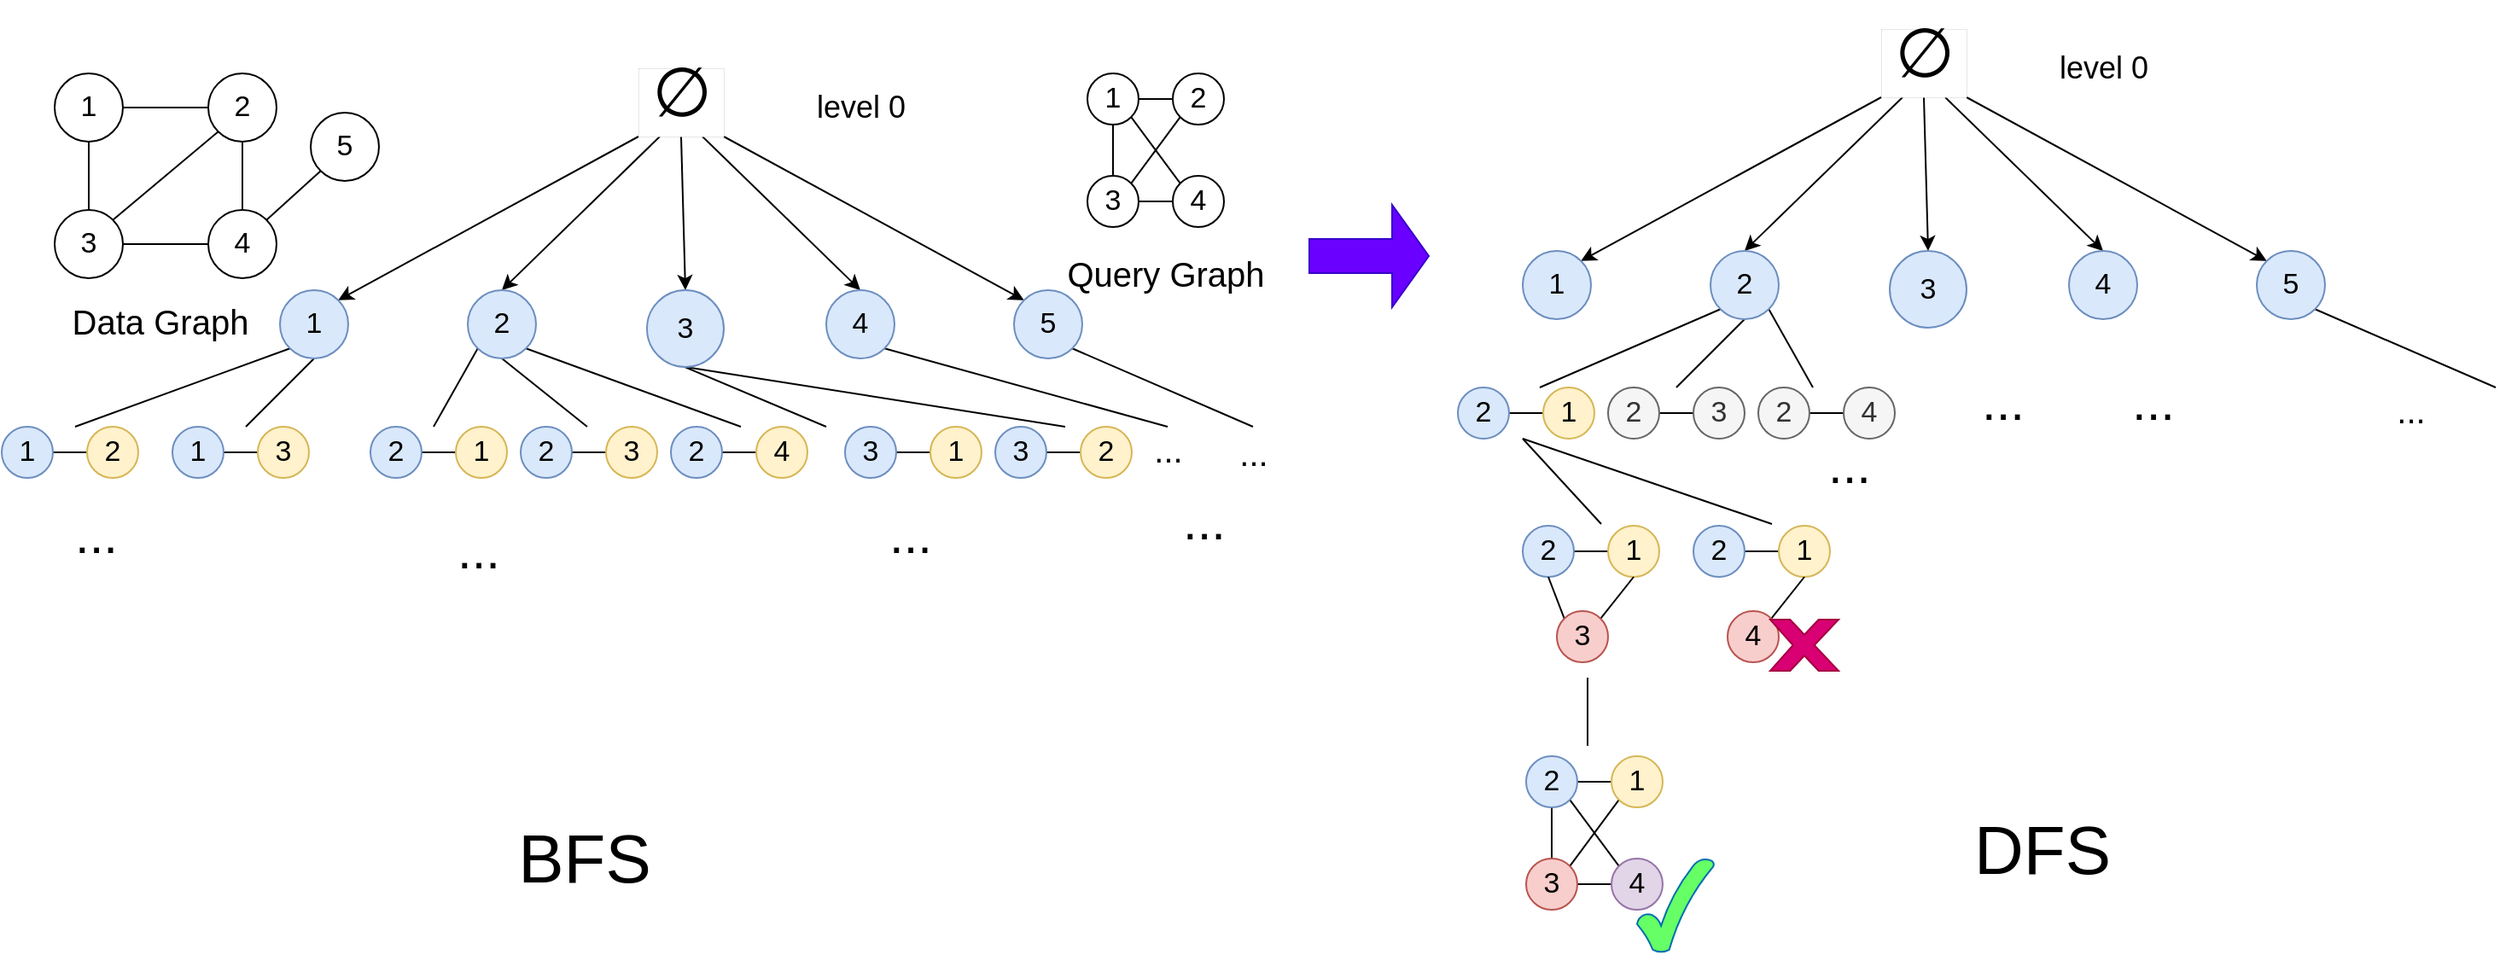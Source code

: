 <mxfile version="24.7.5">
  <diagram name="第 1 页" id="9XboSxt31m4KtemLiGmE">
    <mxGraphModel dx="2399" dy="1175" grid="1" gridSize="10" guides="1" tooltips="1" connect="1" arrows="1" fold="1" page="1" pageScale="1" pageWidth="827" pageHeight="1169" math="0" shadow="0">
      <root>
        <mxCell id="0" />
        <mxCell id="1" parent="0" />
        <mxCell id="56TDXl3lNBqsKm2BIv-D-140" style="rounded=0;orthogonalLoop=1;jettySize=auto;html=1;exitX=0;exitY=1;exitDx=0;exitDy=0;entryX=1;entryY=0;entryDx=0;entryDy=0;" edge="1" parent="1" source="56TDXl3lNBqsKm2BIv-D-145" target="56TDXl3lNBqsKm2BIv-D-161">
          <mxGeometry relative="1" as="geometry" />
        </mxCell>
        <mxCell id="56TDXl3lNBqsKm2BIv-D-141" style="rounded=0;orthogonalLoop=1;jettySize=auto;html=1;exitX=0.25;exitY=1;exitDx=0;exitDy=0;entryX=0.5;entryY=0;entryDx=0;entryDy=0;" edge="1" parent="1" source="56TDXl3lNBqsKm2BIv-D-145" target="56TDXl3lNBqsKm2BIv-D-165">
          <mxGeometry relative="1" as="geometry" />
        </mxCell>
        <mxCell id="56TDXl3lNBqsKm2BIv-D-142" style="rounded=0;orthogonalLoop=1;jettySize=auto;html=1;exitX=0.5;exitY=1;exitDx=0;exitDy=0;entryX=0.5;entryY=0;entryDx=0;entryDy=0;" edge="1" parent="1" source="56TDXl3lNBqsKm2BIv-D-145" target="56TDXl3lNBqsKm2BIv-D-169">
          <mxGeometry relative="1" as="geometry" />
        </mxCell>
        <mxCell id="56TDXl3lNBqsKm2BIv-D-143" style="rounded=0;orthogonalLoop=1;jettySize=auto;html=1;exitX=0.75;exitY=1;exitDx=0;exitDy=0;entryX=0.5;entryY=0;entryDx=0;entryDy=0;" edge="1" parent="1" source="56TDXl3lNBqsKm2BIv-D-145" target="56TDXl3lNBqsKm2BIv-D-171">
          <mxGeometry relative="1" as="geometry" />
        </mxCell>
        <mxCell id="56TDXl3lNBqsKm2BIv-D-144" style="rounded=0;orthogonalLoop=1;jettySize=auto;html=1;exitX=1;exitY=1;exitDx=0;exitDy=0;entryX=0;entryY=0;entryDx=0;entryDy=0;" edge="1" parent="1" source="56TDXl3lNBqsKm2BIv-D-145" target="56TDXl3lNBqsKm2BIv-D-173">
          <mxGeometry relative="1" as="geometry" />
        </mxCell>
        <mxCell id="56TDXl3lNBqsKm2BIv-D-145" value="" style="rounded=0;whiteSpace=wrap;html=1;strokeWidth=0;" vertex="1" parent="1">
          <mxGeometry x="230" y="240" width="50" height="40" as="geometry" />
        </mxCell>
        <mxCell id="56TDXl3lNBqsKm2BIv-D-146" value="&lt;font style=&quot;font-size: 40px;&quot;&gt;∅&lt;/font&gt;" style="text;html=1;align=center;verticalAlign=middle;resizable=0;points=[];autosize=1;strokeColor=none;fillColor=none;" vertex="1" parent="1">
          <mxGeometry x="230" y="223" width="50" height="60" as="geometry" />
        </mxCell>
        <mxCell id="56TDXl3lNBqsKm2BIv-D-147" style="edgeStyle=orthogonalEdgeStyle;rounded=0;orthogonalLoop=1;jettySize=auto;html=1;exitX=1;exitY=0.5;exitDx=0;exitDy=0;entryX=0;entryY=0.5;entryDx=0;entryDy=0;endArrow=none;endFill=0;" edge="1" parent="1" source="56TDXl3lNBqsKm2BIv-D-149" target="56TDXl3lNBqsKm2BIv-D-151">
          <mxGeometry relative="1" as="geometry" />
        </mxCell>
        <mxCell id="56TDXl3lNBqsKm2BIv-D-148" style="edgeStyle=orthogonalEdgeStyle;rounded=0;orthogonalLoop=1;jettySize=auto;html=1;exitX=0.5;exitY=1;exitDx=0;exitDy=0;entryX=0.5;entryY=0;entryDx=0;entryDy=0;endArrow=none;endFill=0;" edge="1" parent="1" source="56TDXl3lNBqsKm2BIv-D-149" target="56TDXl3lNBqsKm2BIv-D-153">
          <mxGeometry relative="1" as="geometry" />
        </mxCell>
        <mxCell id="56TDXl3lNBqsKm2BIv-D-149" value="&lt;font style=&quot;font-size: 17px;&quot;&gt;1&lt;/font&gt;" style="ellipse;whiteSpace=wrap;html=1;aspect=fixed;" vertex="1" parent="1">
          <mxGeometry x="-112" y="243" width="40" height="40" as="geometry" />
        </mxCell>
        <mxCell id="56TDXl3lNBqsKm2BIv-D-150" style="rounded=0;orthogonalLoop=1;jettySize=auto;html=1;exitX=0;exitY=1;exitDx=0;exitDy=0;entryX=1;entryY=0;entryDx=0;entryDy=0;endArrow=none;endFill=0;" edge="1" parent="1" source="56TDXl3lNBqsKm2BIv-D-151" target="56TDXl3lNBqsKm2BIv-D-153">
          <mxGeometry relative="1" as="geometry" />
        </mxCell>
        <mxCell id="56TDXl3lNBqsKm2BIv-D-151" value="&lt;font style=&quot;font-size: 17px;&quot;&gt;2&lt;/font&gt;" style="ellipse;whiteSpace=wrap;html=1;aspect=fixed;" vertex="1" parent="1">
          <mxGeometry x="-22" y="243" width="40" height="40" as="geometry" />
        </mxCell>
        <mxCell id="56TDXl3lNBqsKm2BIv-D-152" style="edgeStyle=orthogonalEdgeStyle;rounded=0;orthogonalLoop=1;jettySize=auto;html=1;exitX=1;exitY=0.5;exitDx=0;exitDy=0;entryX=0;entryY=0.5;entryDx=0;entryDy=0;endArrow=none;endFill=0;" edge="1" parent="1" source="56TDXl3lNBqsKm2BIv-D-153" target="56TDXl3lNBqsKm2BIv-D-156">
          <mxGeometry relative="1" as="geometry" />
        </mxCell>
        <mxCell id="56TDXl3lNBqsKm2BIv-D-153" value="&lt;font style=&quot;font-size: 17px;&quot;&gt;3&lt;/font&gt;" style="ellipse;whiteSpace=wrap;html=1;aspect=fixed;" vertex="1" parent="1">
          <mxGeometry x="-112" y="323" width="40" height="40" as="geometry" />
        </mxCell>
        <mxCell id="56TDXl3lNBqsKm2BIv-D-154" style="edgeStyle=orthogonalEdgeStyle;rounded=0;orthogonalLoop=1;jettySize=auto;html=1;exitX=0.5;exitY=0;exitDx=0;exitDy=0;entryX=0.5;entryY=1;entryDx=0;entryDy=0;endArrow=none;endFill=0;" edge="1" parent="1" source="56TDXl3lNBqsKm2BIv-D-156" target="56TDXl3lNBqsKm2BIv-D-151">
          <mxGeometry relative="1" as="geometry" />
        </mxCell>
        <mxCell id="56TDXl3lNBqsKm2BIv-D-155" style="rounded=0;orthogonalLoop=1;jettySize=auto;html=1;exitX=1;exitY=0;exitDx=0;exitDy=0;entryX=0;entryY=1;entryDx=0;entryDy=0;endArrow=none;endFill=0;" edge="1" parent="1" source="56TDXl3lNBqsKm2BIv-D-156" target="56TDXl3lNBqsKm2BIv-D-157">
          <mxGeometry relative="1" as="geometry" />
        </mxCell>
        <mxCell id="56TDXl3lNBqsKm2BIv-D-156" value="&lt;font style=&quot;font-size: 17px;&quot;&gt;4&lt;/font&gt;" style="ellipse;whiteSpace=wrap;html=1;aspect=fixed;" vertex="1" parent="1">
          <mxGeometry x="-22" y="323" width="40" height="40" as="geometry" />
        </mxCell>
        <mxCell id="56TDXl3lNBqsKm2BIv-D-157" value="&lt;font style=&quot;font-size: 17px;&quot;&gt;5&lt;/font&gt;" style="ellipse;whiteSpace=wrap;html=1;aspect=fixed;" vertex="1" parent="1">
          <mxGeometry x="38" y="266" width="40" height="40" as="geometry" />
        </mxCell>
        <mxCell id="56TDXl3lNBqsKm2BIv-D-158" value="&lt;font style=&quot;font-size: 18px;&quot;&gt;level 0&lt;/font&gt;" style="text;html=1;align=center;verticalAlign=middle;resizable=0;points=[];autosize=1;strokeColor=none;fillColor=none;" vertex="1" parent="1">
          <mxGeometry x="320" y="243" width="80" height="40" as="geometry" />
        </mxCell>
        <mxCell id="56TDXl3lNBqsKm2BIv-D-159" style="rounded=0;orthogonalLoop=1;jettySize=auto;html=1;exitX=0;exitY=1;exitDx=0;exitDy=0;endArrow=none;endFill=0;" edge="1" parent="1" source="56TDXl3lNBqsKm2BIv-D-161">
          <mxGeometry relative="1" as="geometry">
            <mxPoint x="-100" y="450" as="targetPoint" />
          </mxGeometry>
        </mxCell>
        <mxCell id="56TDXl3lNBqsKm2BIv-D-160" style="rounded=0;orthogonalLoop=1;jettySize=auto;html=1;exitX=0.5;exitY=1;exitDx=0;exitDy=0;endArrow=none;endFill=0;" edge="1" parent="1" source="56TDXl3lNBqsKm2BIv-D-161">
          <mxGeometry relative="1" as="geometry">
            <mxPoint y="450" as="targetPoint" />
          </mxGeometry>
        </mxCell>
        <mxCell id="56TDXl3lNBqsKm2BIv-D-161" value="&lt;font style=&quot;font-size: 17px;&quot;&gt;1&lt;/font&gt;" style="ellipse;whiteSpace=wrap;html=1;aspect=fixed;fillColor=#dae8fc;strokeColor=#6c8ebf;" vertex="1" parent="1">
          <mxGeometry x="20" y="370" width="40" height="40" as="geometry" />
        </mxCell>
        <mxCell id="56TDXl3lNBqsKm2BIv-D-162" style="rounded=0;orthogonalLoop=1;jettySize=auto;html=1;exitX=0;exitY=1;exitDx=0;exitDy=0;endArrow=none;endFill=0;" edge="1" parent="1" source="56TDXl3lNBqsKm2BIv-D-165">
          <mxGeometry relative="1" as="geometry">
            <mxPoint x="110" y="450" as="targetPoint" />
          </mxGeometry>
        </mxCell>
        <mxCell id="56TDXl3lNBqsKm2BIv-D-163" style="rounded=0;orthogonalLoop=1;jettySize=auto;html=1;exitX=0.5;exitY=1;exitDx=0;exitDy=0;endArrow=none;endFill=0;" edge="1" parent="1" source="56TDXl3lNBqsKm2BIv-D-165">
          <mxGeometry relative="1" as="geometry">
            <mxPoint x="200" y="450" as="targetPoint" />
          </mxGeometry>
        </mxCell>
        <mxCell id="56TDXl3lNBqsKm2BIv-D-164" style="rounded=0;orthogonalLoop=1;jettySize=auto;html=1;exitX=1;exitY=1;exitDx=0;exitDy=0;endArrow=none;endFill=0;" edge="1" parent="1" source="56TDXl3lNBqsKm2BIv-D-165">
          <mxGeometry relative="1" as="geometry">
            <mxPoint x="290" y="450" as="targetPoint" />
          </mxGeometry>
        </mxCell>
        <mxCell id="56TDXl3lNBqsKm2BIv-D-165" value="&lt;font style=&quot;font-size: 17px;&quot;&gt;2&lt;/font&gt;" style="ellipse;whiteSpace=wrap;html=1;aspect=fixed;fillColor=#dae8fc;strokeColor=#6c8ebf;" vertex="1" parent="1">
          <mxGeometry x="130" y="370" width="40" height="40" as="geometry" />
        </mxCell>
        <mxCell id="56TDXl3lNBqsKm2BIv-D-166" style="rounded=0;orthogonalLoop=1;jettySize=auto;html=1;exitX=0.5;exitY=1;exitDx=0;exitDy=0;endArrow=none;endFill=0;" edge="1" parent="1" source="56TDXl3lNBqsKm2BIv-D-169">
          <mxGeometry relative="1" as="geometry">
            <mxPoint x="480" y="450" as="targetPoint" />
          </mxGeometry>
        </mxCell>
        <mxCell id="56TDXl3lNBqsKm2BIv-D-168" style="rounded=0;orthogonalLoop=1;jettySize=auto;html=1;exitX=0;exitY=1;exitDx=0;exitDy=0;endArrow=none;endFill=0;" edge="1" parent="1" source="56TDXl3lNBqsKm2BIv-D-169">
          <mxGeometry relative="1" as="geometry">
            <mxPoint x="340" y="450" as="targetPoint" />
          </mxGeometry>
        </mxCell>
        <mxCell id="56TDXl3lNBqsKm2BIv-D-169" value="&lt;font style=&quot;font-size: 17px;&quot;&gt;3&lt;/font&gt;" style="ellipse;whiteSpace=wrap;html=1;aspect=fixed;fillColor=#dae8fc;strokeColor=#6c8ebf;" vertex="1" parent="1">
          <mxGeometry x="235" y="370" width="45" height="45" as="geometry" />
        </mxCell>
        <mxCell id="56TDXl3lNBqsKm2BIv-D-170" style="rounded=0;orthogonalLoop=1;jettySize=auto;html=1;exitX=1;exitY=1;exitDx=0;exitDy=0;endArrow=none;endFill=0;" edge="1" parent="1" source="56TDXl3lNBqsKm2BIv-D-171">
          <mxGeometry relative="1" as="geometry">
            <mxPoint x="540" y="450" as="targetPoint" />
          </mxGeometry>
        </mxCell>
        <mxCell id="56TDXl3lNBqsKm2BIv-D-171" value="&lt;font style=&quot;font-size: 17px;&quot;&gt;4&lt;/font&gt;" style="ellipse;whiteSpace=wrap;html=1;aspect=fixed;fillColor=#dae8fc;strokeColor=#6c8ebf;" vertex="1" parent="1">
          <mxGeometry x="340" y="370" width="40" height="40" as="geometry" />
        </mxCell>
        <mxCell id="56TDXl3lNBqsKm2BIv-D-172" style="rounded=0;orthogonalLoop=1;jettySize=auto;html=1;exitX=1;exitY=1;exitDx=0;exitDy=0;endArrow=none;endFill=0;" edge="1" parent="1" source="56TDXl3lNBqsKm2BIv-D-173">
          <mxGeometry relative="1" as="geometry">
            <mxPoint x="590" y="450" as="targetPoint" />
          </mxGeometry>
        </mxCell>
        <mxCell id="56TDXl3lNBqsKm2BIv-D-173" value="&lt;font style=&quot;font-size: 17px;&quot;&gt;5&lt;/font&gt;" style="ellipse;whiteSpace=wrap;html=1;aspect=fixed;fillColor=#dae8fc;strokeColor=#6c8ebf;" vertex="1" parent="1">
          <mxGeometry x="450" y="370" width="40" height="40" as="geometry" />
        </mxCell>
        <mxCell id="56TDXl3lNBqsKm2BIv-D-174" style="edgeStyle=orthogonalEdgeStyle;rounded=0;orthogonalLoop=1;jettySize=auto;html=1;exitX=1;exitY=0.5;exitDx=0;exitDy=0;entryX=0;entryY=0.5;entryDx=0;entryDy=0;endArrow=none;endFill=0;" edge="1" parent="1" source="56TDXl3lNBqsKm2BIv-D-175" target="56TDXl3lNBqsKm2BIv-D-176">
          <mxGeometry relative="1" as="geometry" />
        </mxCell>
        <mxCell id="56TDXl3lNBqsKm2BIv-D-175" value="&lt;font style=&quot;font-size: 17px;&quot;&gt;1&lt;/font&gt;" style="ellipse;whiteSpace=wrap;html=1;aspect=fixed;fillColor=#dae8fc;strokeColor=#6c8ebf;" vertex="1" parent="1">
          <mxGeometry x="-143" y="450" width="30" height="30" as="geometry" />
        </mxCell>
        <mxCell id="56TDXl3lNBqsKm2BIv-D-176" value="&lt;font style=&quot;font-size: 17px;&quot;&gt;2&lt;/font&gt;" style="ellipse;whiteSpace=wrap;html=1;aspect=fixed;fillColor=#fff2cc;strokeColor=#d6b656;" vertex="1" parent="1">
          <mxGeometry x="-93" y="450" width="30" height="30" as="geometry" />
        </mxCell>
        <mxCell id="56TDXl3lNBqsKm2BIv-D-177" style="edgeStyle=orthogonalEdgeStyle;rounded=0;orthogonalLoop=1;jettySize=auto;html=1;exitX=1;exitY=0.5;exitDx=0;exitDy=0;entryX=0;entryY=0.5;entryDx=0;entryDy=0;endArrow=none;endFill=0;" edge="1" parent="1" source="56TDXl3lNBqsKm2BIv-D-178" target="56TDXl3lNBqsKm2BIv-D-179">
          <mxGeometry relative="1" as="geometry" />
        </mxCell>
        <mxCell id="56TDXl3lNBqsKm2BIv-D-178" value="&lt;font style=&quot;font-size: 17px;&quot;&gt;1&lt;/font&gt;" style="ellipse;whiteSpace=wrap;html=1;aspect=fixed;fillColor=#dae8fc;strokeColor=#6c8ebf;" vertex="1" parent="1">
          <mxGeometry x="-43" y="450" width="30" height="30" as="geometry" />
        </mxCell>
        <mxCell id="56TDXl3lNBqsKm2BIv-D-179" value="&lt;font style=&quot;font-size: 17px;&quot;&gt;3&lt;/font&gt;" style="ellipse;whiteSpace=wrap;html=1;aspect=fixed;fillColor=#fff2cc;strokeColor=#d6b656;" vertex="1" parent="1">
          <mxGeometry x="7" y="450" width="30" height="30" as="geometry" />
        </mxCell>
        <mxCell id="56TDXl3lNBqsKm2BIv-D-180" style="edgeStyle=orthogonalEdgeStyle;rounded=0;orthogonalLoop=1;jettySize=auto;html=1;exitX=1;exitY=0.5;exitDx=0;exitDy=0;entryX=0;entryY=0.5;entryDx=0;entryDy=0;endArrow=none;endFill=0;" edge="1" parent="1" source="56TDXl3lNBqsKm2BIv-D-182" target="56TDXl3lNBqsKm2BIv-D-184">
          <mxGeometry relative="1" as="geometry" />
        </mxCell>
        <mxCell id="56TDXl3lNBqsKm2BIv-D-182" value="&lt;font style=&quot;font-size: 17px;&quot;&gt;2&lt;/font&gt;" style="ellipse;whiteSpace=wrap;html=1;aspect=fixed;fillColor=#dae8fc;strokeColor=#6c8ebf;" vertex="1" parent="1">
          <mxGeometry x="73" y="450" width="30" height="30" as="geometry" />
        </mxCell>
        <mxCell id="56TDXl3lNBqsKm2BIv-D-184" value="&lt;font style=&quot;font-size: 17px;&quot;&gt;1&lt;/font&gt;" style="ellipse;whiteSpace=wrap;html=1;aspect=fixed;fillColor=#fff2cc;strokeColor=#d6b656;" vertex="1" parent="1">
          <mxGeometry x="123" y="450" width="30" height="30" as="geometry" />
        </mxCell>
        <mxCell id="56TDXl3lNBqsKm2BIv-D-185" style="edgeStyle=orthogonalEdgeStyle;rounded=0;orthogonalLoop=1;jettySize=auto;html=1;exitX=1;exitY=0.5;exitDx=0;exitDy=0;entryX=0;entryY=0.5;entryDx=0;entryDy=0;endArrow=none;endFill=0;" edge="1" parent="1" source="56TDXl3lNBqsKm2BIv-D-186" target="56TDXl3lNBqsKm2BIv-D-187">
          <mxGeometry relative="1" as="geometry" />
        </mxCell>
        <mxCell id="56TDXl3lNBqsKm2BIv-D-186" value="&lt;font style=&quot;font-size: 17px;&quot;&gt;2&lt;/font&gt;" style="ellipse;whiteSpace=wrap;html=1;aspect=fixed;fillColor=#dae8fc;strokeColor=#6c8ebf;" vertex="1" parent="1">
          <mxGeometry x="249" y="450" width="30" height="30" as="geometry" />
        </mxCell>
        <mxCell id="56TDXl3lNBqsKm2BIv-D-187" value="&lt;font style=&quot;font-size: 17px;&quot;&gt;4&lt;/font&gt;" style="ellipse;whiteSpace=wrap;html=1;aspect=fixed;fillColor=#fff2cc;strokeColor=#d6b656;" vertex="1" parent="1">
          <mxGeometry x="299" y="450" width="30" height="30" as="geometry" />
        </mxCell>
        <mxCell id="56TDXl3lNBqsKm2BIv-D-188" style="edgeStyle=orthogonalEdgeStyle;rounded=0;orthogonalLoop=1;jettySize=auto;html=1;exitX=1;exitY=0.5;exitDx=0;exitDy=0;entryX=0;entryY=0.5;entryDx=0;entryDy=0;endArrow=none;endFill=0;" edge="1" parent="1" source="56TDXl3lNBqsKm2BIv-D-189" target="56TDXl3lNBqsKm2BIv-D-190">
          <mxGeometry relative="1" as="geometry" />
        </mxCell>
        <mxCell id="56TDXl3lNBqsKm2BIv-D-189" value="&lt;font style=&quot;font-size: 17px;&quot;&gt;2&lt;/font&gt;" style="ellipse;whiteSpace=wrap;html=1;aspect=fixed;fillColor=#dae8fc;strokeColor=#6c8ebf;" vertex="1" parent="1">
          <mxGeometry x="161" y="450" width="30" height="30" as="geometry" />
        </mxCell>
        <mxCell id="56TDXl3lNBqsKm2BIv-D-190" value="&lt;font style=&quot;font-size: 17px;&quot;&gt;3&lt;/font&gt;" style="ellipse;whiteSpace=wrap;html=1;aspect=fixed;fillColor=#fff2cc;strokeColor=#d6b656;" vertex="1" parent="1">
          <mxGeometry x="211" y="450" width="30" height="30" as="geometry" />
        </mxCell>
        <mxCell id="56TDXl3lNBqsKm2BIv-D-191" style="edgeStyle=orthogonalEdgeStyle;rounded=0;orthogonalLoop=1;jettySize=auto;html=1;exitX=1;exitY=0.5;exitDx=0;exitDy=0;entryX=0;entryY=0.5;entryDx=0;entryDy=0;endArrow=none;endFill=0;" edge="1" parent="1" source="56TDXl3lNBqsKm2BIv-D-193" target="56TDXl3lNBqsKm2BIv-D-195">
          <mxGeometry relative="1" as="geometry" />
        </mxCell>
        <mxCell id="56TDXl3lNBqsKm2BIv-D-193" value="&lt;font style=&quot;font-size: 17px;&quot;&gt;3&lt;/font&gt;" style="ellipse;whiteSpace=wrap;html=1;aspect=fixed;fillColor=#dae8fc;strokeColor=#6c8ebf;" vertex="1" parent="1">
          <mxGeometry x="351" y="450" width="30" height="30" as="geometry" />
        </mxCell>
        <mxCell id="56TDXl3lNBqsKm2BIv-D-195" value="&lt;font style=&quot;font-size: 17px;&quot;&gt;1&lt;/font&gt;" style="ellipse;whiteSpace=wrap;html=1;aspect=fixed;fillColor=#fff2cc;strokeColor=#d6b656;" vertex="1" parent="1">
          <mxGeometry x="401" y="450" width="30" height="30" as="geometry" />
        </mxCell>
        <mxCell id="56TDXl3lNBqsKm2BIv-D-199" style="edgeStyle=orthogonalEdgeStyle;rounded=0;orthogonalLoop=1;jettySize=auto;html=1;exitX=1;exitY=0.5;exitDx=0;exitDy=0;entryX=0;entryY=0.5;entryDx=0;entryDy=0;endArrow=none;endFill=0;" edge="1" parent="1" source="56TDXl3lNBqsKm2BIv-D-201" target="56TDXl3lNBqsKm2BIv-D-203">
          <mxGeometry relative="1" as="geometry" />
        </mxCell>
        <mxCell id="56TDXl3lNBqsKm2BIv-D-201" value="&lt;font style=&quot;font-size: 17px;&quot;&gt;3&lt;/font&gt;" style="ellipse;whiteSpace=wrap;html=1;aspect=fixed;fillColor=#dae8fc;strokeColor=#6c8ebf;" vertex="1" parent="1">
          <mxGeometry x="439" y="450" width="30" height="30" as="geometry" />
        </mxCell>
        <mxCell id="56TDXl3lNBqsKm2BIv-D-203" value="&lt;font style=&quot;font-size: 17px;&quot;&gt;2&lt;/font&gt;" style="ellipse;whiteSpace=wrap;html=1;aspect=fixed;fillColor=#fff2cc;strokeColor=#d6b656;" vertex="1" parent="1">
          <mxGeometry x="489" y="450" width="30" height="30" as="geometry" />
        </mxCell>
        <mxCell id="56TDXl3lNBqsKm2BIv-D-204" value="&lt;font style=&quot;font-size: 20px;&quot;&gt;...&lt;/font&gt;" style="text;html=1;align=center;verticalAlign=middle;resizable=0;points=[];autosize=1;strokeColor=none;fillColor=none;" vertex="1" parent="1">
          <mxGeometry x="520" y="443" width="40" height="40" as="geometry" />
        </mxCell>
        <mxCell id="56TDXl3lNBqsKm2BIv-D-205" value="&lt;font style=&quot;font-size: 20px;&quot;&gt;...&lt;/font&gt;" style="text;html=1;align=center;verticalAlign=middle;resizable=0;points=[];autosize=1;strokeColor=none;fillColor=none;" vertex="1" parent="1">
          <mxGeometry x="570" y="445" width="40" height="40" as="geometry" />
        </mxCell>
        <mxCell id="56TDXl3lNBqsKm2BIv-D-274" style="edgeStyle=orthogonalEdgeStyle;rounded=0;orthogonalLoop=1;jettySize=auto;html=1;exitX=1;exitY=0.5;exitDx=0;exitDy=0;entryX=0;entryY=0.5;entryDx=0;entryDy=0;endArrow=none;endFill=0;" edge="1" parent="1" source="56TDXl3lNBqsKm2BIv-D-277" target="56TDXl3lNBqsKm2BIv-D-279">
          <mxGeometry relative="1" as="geometry" />
        </mxCell>
        <mxCell id="56TDXl3lNBqsKm2BIv-D-275" style="rounded=0;orthogonalLoop=1;jettySize=auto;html=1;exitX=0.5;exitY=1;exitDx=0;exitDy=0;entryX=0.5;entryY=0;entryDx=0;entryDy=0;endArrow=none;endFill=0;" edge="1" parent="1" source="56TDXl3lNBqsKm2BIv-D-277" target="56TDXl3lNBqsKm2BIv-D-281">
          <mxGeometry relative="1" as="geometry" />
        </mxCell>
        <mxCell id="56TDXl3lNBqsKm2BIv-D-276" style="rounded=0;orthogonalLoop=1;jettySize=auto;html=1;exitX=1;exitY=1;exitDx=0;exitDy=0;entryX=0;entryY=0;entryDx=0;entryDy=0;endArrow=none;endFill=0;" edge="1" parent="1" source="56TDXl3lNBqsKm2BIv-D-277" target="56TDXl3lNBqsKm2BIv-D-282">
          <mxGeometry relative="1" as="geometry" />
        </mxCell>
        <mxCell id="56TDXl3lNBqsKm2BIv-D-277" value="&lt;span style=&quot;font-size: 17px;&quot;&gt;1&lt;/span&gt;" style="ellipse;whiteSpace=wrap;html=1;aspect=fixed;" vertex="1" parent="1">
          <mxGeometry x="493" y="243" width="30" height="30" as="geometry" />
        </mxCell>
        <mxCell id="56TDXl3lNBqsKm2BIv-D-278" style="rounded=0;orthogonalLoop=1;jettySize=auto;html=1;exitX=0;exitY=1;exitDx=0;exitDy=0;entryX=1;entryY=0;entryDx=0;entryDy=0;endArrow=none;endFill=0;" edge="1" parent="1" source="56TDXl3lNBqsKm2BIv-D-279" target="56TDXl3lNBqsKm2BIv-D-281">
          <mxGeometry relative="1" as="geometry" />
        </mxCell>
        <mxCell id="56TDXl3lNBqsKm2BIv-D-279" value="&lt;span style=&quot;font-size: 17px;&quot;&gt;2&lt;/span&gt;" style="ellipse;whiteSpace=wrap;html=1;aspect=fixed;" vertex="1" parent="1">
          <mxGeometry x="543" y="243" width="30" height="30" as="geometry" />
        </mxCell>
        <mxCell id="56TDXl3lNBqsKm2BIv-D-280" style="edgeStyle=orthogonalEdgeStyle;rounded=0;orthogonalLoop=1;jettySize=auto;html=1;exitX=1;exitY=0.5;exitDx=0;exitDy=0;entryX=0;entryY=0.5;entryDx=0;entryDy=0;endArrow=none;endFill=0;" edge="1" parent="1" source="56TDXl3lNBqsKm2BIv-D-281" target="56TDXl3lNBqsKm2BIv-D-282">
          <mxGeometry relative="1" as="geometry" />
        </mxCell>
        <mxCell id="56TDXl3lNBqsKm2BIv-D-281" value="&lt;font style=&quot;font-size: 17px;&quot;&gt;3&lt;/font&gt;" style="ellipse;whiteSpace=wrap;html=1;aspect=fixed;" vertex="1" parent="1">
          <mxGeometry x="493" y="303" width="30" height="30" as="geometry" />
        </mxCell>
        <mxCell id="56TDXl3lNBqsKm2BIv-D-282" value="&lt;font style=&quot;font-size: 17px;&quot;&gt;4&lt;/font&gt;" style="ellipse;whiteSpace=wrap;html=1;aspect=fixed;" vertex="1" parent="1">
          <mxGeometry x="543" y="303" width="30" height="30" as="geometry" />
        </mxCell>
        <mxCell id="56TDXl3lNBqsKm2BIv-D-283" value="&lt;font style=&quot;font-size: 20px;&quot;&gt;Query Graph&lt;/font&gt;" style="text;html=1;align=center;verticalAlign=middle;whiteSpace=wrap;rounded=0;" vertex="1" parent="1">
          <mxGeometry x="469" y="345" width="140" height="30" as="geometry" />
        </mxCell>
        <mxCell id="56TDXl3lNBqsKm2BIv-D-284" value="&lt;font style=&quot;font-size: 20px;&quot;&gt;Data Graph&lt;/font&gt;" style="text;html=1;align=center;verticalAlign=middle;whiteSpace=wrap;rounded=0;" vertex="1" parent="1">
          <mxGeometry x="-120" y="373" width="140" height="30" as="geometry" />
        </mxCell>
        <mxCell id="56TDXl3lNBqsKm2BIv-D-308" style="rounded=0;orthogonalLoop=1;jettySize=auto;html=1;exitX=0;exitY=1;exitDx=0;exitDy=0;entryX=1;entryY=0;entryDx=0;entryDy=0;" edge="1" parent="1" source="56TDXl3lNBqsKm2BIv-D-313" target="56TDXl3lNBqsKm2BIv-D-329">
          <mxGeometry relative="1" as="geometry" />
        </mxCell>
        <mxCell id="56TDXl3lNBqsKm2BIv-D-309" style="rounded=0;orthogonalLoop=1;jettySize=auto;html=1;exitX=0.25;exitY=1;exitDx=0;exitDy=0;entryX=0.5;entryY=0;entryDx=0;entryDy=0;" edge="1" parent="1" source="56TDXl3lNBqsKm2BIv-D-313" target="56TDXl3lNBqsKm2BIv-D-333">
          <mxGeometry relative="1" as="geometry" />
        </mxCell>
        <mxCell id="56TDXl3lNBqsKm2BIv-D-310" style="rounded=0;orthogonalLoop=1;jettySize=auto;html=1;exitX=0.5;exitY=1;exitDx=0;exitDy=0;entryX=0.5;entryY=0;entryDx=0;entryDy=0;" edge="1" parent="1" source="56TDXl3lNBqsKm2BIv-D-313" target="56TDXl3lNBqsKm2BIv-D-337">
          <mxGeometry relative="1" as="geometry" />
        </mxCell>
        <mxCell id="56TDXl3lNBqsKm2BIv-D-311" style="rounded=0;orthogonalLoop=1;jettySize=auto;html=1;exitX=0.75;exitY=1;exitDx=0;exitDy=0;entryX=0.5;entryY=0;entryDx=0;entryDy=0;" edge="1" parent="1" source="56TDXl3lNBqsKm2BIv-D-313" target="56TDXl3lNBqsKm2BIv-D-339">
          <mxGeometry relative="1" as="geometry" />
        </mxCell>
        <mxCell id="56TDXl3lNBqsKm2BIv-D-312" style="rounded=0;orthogonalLoop=1;jettySize=auto;html=1;exitX=1;exitY=1;exitDx=0;exitDy=0;entryX=0;entryY=0;entryDx=0;entryDy=0;" edge="1" parent="1" source="56TDXl3lNBqsKm2BIv-D-313" target="56TDXl3lNBqsKm2BIv-D-341">
          <mxGeometry relative="1" as="geometry" />
        </mxCell>
        <mxCell id="56TDXl3lNBqsKm2BIv-D-313" value="" style="rounded=0;whiteSpace=wrap;html=1;strokeWidth=0;" vertex="1" parent="1">
          <mxGeometry x="958" y="217" width="50" height="40" as="geometry" />
        </mxCell>
        <mxCell id="56TDXl3lNBqsKm2BIv-D-314" value="&lt;font style=&quot;font-size: 40px;&quot;&gt;∅&lt;/font&gt;" style="text;html=1;align=center;verticalAlign=middle;resizable=0;points=[];autosize=1;strokeColor=none;fillColor=none;" vertex="1" parent="1">
          <mxGeometry x="958" y="200" width="50" height="60" as="geometry" />
        </mxCell>
        <mxCell id="56TDXl3lNBqsKm2BIv-D-326" value="&lt;font style=&quot;font-size: 18px;&quot;&gt;level 0&lt;/font&gt;" style="text;html=1;align=center;verticalAlign=middle;resizable=0;points=[];autosize=1;strokeColor=none;fillColor=none;" vertex="1" parent="1">
          <mxGeometry x="1048" y="220" width="80" height="40" as="geometry" />
        </mxCell>
        <mxCell id="56TDXl3lNBqsKm2BIv-D-329" value="&lt;font style=&quot;font-size: 17px;&quot;&gt;1&lt;/font&gt;" style="ellipse;whiteSpace=wrap;html=1;aspect=fixed;fillColor=#dae8fc;strokeColor=#6c8ebf;" vertex="1" parent="1">
          <mxGeometry x="748" y="347" width="40" height="40" as="geometry" />
        </mxCell>
        <mxCell id="56TDXl3lNBqsKm2BIv-D-330" style="rounded=0;orthogonalLoop=1;jettySize=auto;html=1;exitX=0;exitY=1;exitDx=0;exitDy=0;endArrow=none;endFill=0;" edge="1" parent="1" source="56TDXl3lNBqsKm2BIv-D-333">
          <mxGeometry relative="1" as="geometry">
            <mxPoint x="758" y="427" as="targetPoint" />
          </mxGeometry>
        </mxCell>
        <mxCell id="56TDXl3lNBqsKm2BIv-D-331" style="rounded=0;orthogonalLoop=1;jettySize=auto;html=1;exitX=0.5;exitY=1;exitDx=0;exitDy=0;endArrow=none;endFill=0;" edge="1" parent="1" source="56TDXl3lNBqsKm2BIv-D-333">
          <mxGeometry relative="1" as="geometry">
            <mxPoint x="838" y="427" as="targetPoint" />
          </mxGeometry>
        </mxCell>
        <mxCell id="56TDXl3lNBqsKm2BIv-D-332" style="rounded=0;orthogonalLoop=1;jettySize=auto;html=1;exitX=1;exitY=1;exitDx=0;exitDy=0;endArrow=none;endFill=0;" edge="1" parent="1" source="56TDXl3lNBqsKm2BIv-D-333">
          <mxGeometry relative="1" as="geometry">
            <mxPoint x="918" y="427" as="targetPoint" />
          </mxGeometry>
        </mxCell>
        <mxCell id="56TDXl3lNBqsKm2BIv-D-333" value="&lt;font style=&quot;font-size: 17px;&quot;&gt;2&lt;/font&gt;" style="ellipse;whiteSpace=wrap;html=1;aspect=fixed;fillColor=#dae8fc;strokeColor=#6c8ebf;" vertex="1" parent="1">
          <mxGeometry x="858" y="347" width="40" height="40" as="geometry" />
        </mxCell>
        <mxCell id="56TDXl3lNBqsKm2BIv-D-337" value="&lt;font style=&quot;font-size: 17px;&quot;&gt;3&lt;/font&gt;" style="ellipse;whiteSpace=wrap;html=1;aspect=fixed;fillColor=#dae8fc;strokeColor=#6c8ebf;" vertex="1" parent="1">
          <mxGeometry x="963" y="347" width="45" height="45" as="geometry" />
        </mxCell>
        <mxCell id="56TDXl3lNBqsKm2BIv-D-339" value="&lt;font style=&quot;font-size: 17px;&quot;&gt;4&lt;/font&gt;" style="ellipse;whiteSpace=wrap;html=1;aspect=fixed;fillColor=#dae8fc;strokeColor=#6c8ebf;" vertex="1" parent="1">
          <mxGeometry x="1068" y="347" width="40" height="40" as="geometry" />
        </mxCell>
        <mxCell id="56TDXl3lNBqsKm2BIv-D-340" style="rounded=0;orthogonalLoop=1;jettySize=auto;html=1;exitX=1;exitY=1;exitDx=0;exitDy=0;endArrow=none;endFill=0;" edge="1" parent="1" source="56TDXl3lNBqsKm2BIv-D-341">
          <mxGeometry relative="1" as="geometry">
            <mxPoint x="1318" y="427" as="targetPoint" />
          </mxGeometry>
        </mxCell>
        <mxCell id="56TDXl3lNBqsKm2BIv-D-341" value="&lt;font style=&quot;font-size: 17px;&quot;&gt;5&lt;/font&gt;" style="ellipse;whiteSpace=wrap;html=1;aspect=fixed;fillColor=#dae8fc;strokeColor=#6c8ebf;" vertex="1" parent="1">
          <mxGeometry x="1178" y="347" width="40" height="40" as="geometry" />
        </mxCell>
        <mxCell id="56TDXl3lNBqsKm2BIv-D-348" style="edgeStyle=orthogonalEdgeStyle;rounded=0;orthogonalLoop=1;jettySize=auto;html=1;exitX=1;exitY=0.5;exitDx=0;exitDy=0;entryX=0;entryY=0.5;entryDx=0;entryDy=0;endArrow=none;endFill=0;" edge="1" parent="1" source="56TDXl3lNBqsKm2BIv-D-350" target="56TDXl3lNBqsKm2BIv-D-352">
          <mxGeometry relative="1" as="geometry" />
        </mxCell>
        <mxCell id="56TDXl3lNBqsKm2BIv-D-349" style="rounded=0;orthogonalLoop=1;jettySize=auto;html=1;endArrow=none;endFill=0;" edge="1" parent="1">
          <mxGeometry relative="1" as="geometry">
            <mxPoint x="794" y="507" as="targetPoint" />
            <mxPoint x="748" y="457" as="sourcePoint" />
          </mxGeometry>
        </mxCell>
        <mxCell id="56TDXl3lNBqsKm2BIv-D-350" value="&lt;font style=&quot;font-size: 17px;&quot;&gt;2&lt;/font&gt;" style="ellipse;whiteSpace=wrap;html=1;aspect=fixed;fillColor=#dae8fc;strokeColor=#6c8ebf;" vertex="1" parent="1">
          <mxGeometry x="710" y="427" width="30" height="30" as="geometry" />
        </mxCell>
        <mxCell id="56TDXl3lNBqsKm2BIv-D-351" style="rounded=0;orthogonalLoop=1;jettySize=auto;html=1;endArrow=none;endFill=0;" edge="1" parent="1">
          <mxGeometry relative="1" as="geometry">
            <mxPoint x="894" y="507" as="targetPoint" />
            <mxPoint x="748" y="457" as="sourcePoint" />
          </mxGeometry>
        </mxCell>
        <mxCell id="56TDXl3lNBqsKm2BIv-D-352" value="&lt;font style=&quot;font-size: 17px;&quot;&gt;1&lt;/font&gt;" style="ellipse;whiteSpace=wrap;html=1;aspect=fixed;fillColor=#fff2cc;strokeColor=#d6b656;" vertex="1" parent="1">
          <mxGeometry x="760" y="427" width="30" height="30" as="geometry" />
        </mxCell>
        <mxCell id="56TDXl3lNBqsKm2BIv-D-353" style="edgeStyle=orthogonalEdgeStyle;rounded=0;orthogonalLoop=1;jettySize=auto;html=1;exitX=1;exitY=0.5;exitDx=0;exitDy=0;entryX=0;entryY=0.5;entryDx=0;entryDy=0;endArrow=none;endFill=0;" edge="1" parent="1" source="56TDXl3lNBqsKm2BIv-D-354" target="56TDXl3lNBqsKm2BIv-D-355">
          <mxGeometry relative="1" as="geometry" />
        </mxCell>
        <mxCell id="56TDXl3lNBqsKm2BIv-D-354" value="&lt;font style=&quot;font-size: 17px;&quot;&gt;2&lt;/font&gt;" style="ellipse;whiteSpace=wrap;html=1;aspect=fixed;fillColor=#f5f5f5;strokeColor=#666666;fontColor=#333333;" vertex="1" parent="1">
          <mxGeometry x="886" y="427" width="30" height="30" as="geometry" />
        </mxCell>
        <mxCell id="56TDXl3lNBqsKm2BIv-D-355" value="&lt;font style=&quot;font-size: 17px;&quot;&gt;4&lt;/font&gt;" style="ellipse;whiteSpace=wrap;html=1;aspect=fixed;fillColor=#f5f5f5;fontColor=#333333;strokeColor=#666666;" vertex="1" parent="1">
          <mxGeometry x="936" y="427" width="30" height="30" as="geometry" />
        </mxCell>
        <mxCell id="56TDXl3lNBqsKm2BIv-D-356" style="edgeStyle=orthogonalEdgeStyle;rounded=0;orthogonalLoop=1;jettySize=auto;html=1;exitX=1;exitY=0.5;exitDx=0;exitDy=0;entryX=0;entryY=0.5;entryDx=0;entryDy=0;endArrow=none;endFill=0;" edge="1" parent="1" source="56TDXl3lNBqsKm2BIv-D-357" target="56TDXl3lNBqsKm2BIv-D-358">
          <mxGeometry relative="1" as="geometry" />
        </mxCell>
        <mxCell id="56TDXl3lNBqsKm2BIv-D-357" value="&lt;font style=&quot;font-size: 17px;&quot;&gt;2&lt;/font&gt;" style="ellipse;whiteSpace=wrap;html=1;aspect=fixed;fillColor=#f5f5f5;strokeColor=#666666;fontColor=#333333;" vertex="1" parent="1">
          <mxGeometry x="798" y="427" width="30" height="30" as="geometry" />
        </mxCell>
        <mxCell id="56TDXl3lNBqsKm2BIv-D-358" value="&lt;font style=&quot;font-size: 17px;&quot;&gt;3&lt;/font&gt;" style="ellipse;whiteSpace=wrap;html=1;aspect=fixed;fillColor=#f5f5f5;fontColor=#333333;strokeColor=#666666;" vertex="1" parent="1">
          <mxGeometry x="848" y="427" width="30" height="30" as="geometry" />
        </mxCell>
        <mxCell id="56TDXl3lNBqsKm2BIv-D-372" value="&lt;font style=&quot;font-size: 20px;&quot;&gt;...&lt;/font&gt;" style="text;html=1;align=center;verticalAlign=middle;resizable=0;points=[];autosize=1;strokeColor=none;fillColor=none;" vertex="1" parent="1">
          <mxGeometry x="1248" y="420" width="40" height="40" as="geometry" />
        </mxCell>
        <mxCell id="56TDXl3lNBqsKm2BIv-D-374" style="edgeStyle=orthogonalEdgeStyle;rounded=0;orthogonalLoop=1;jettySize=auto;html=1;exitX=1;exitY=0.5;exitDx=0;exitDy=0;entryX=0;entryY=0.5;entryDx=0;entryDy=0;endArrow=none;endFill=0;" edge="1" parent="1" source="56TDXl3lNBqsKm2BIv-D-375" target="56TDXl3lNBqsKm2BIv-D-376">
          <mxGeometry relative="1" as="geometry" />
        </mxCell>
        <mxCell id="56TDXl3lNBqsKm2BIv-D-375" value="&lt;font style=&quot;font-size: 17px;&quot;&gt;2&lt;/font&gt;" style="ellipse;whiteSpace=wrap;html=1;aspect=fixed;fillColor=#dae8fc;strokeColor=#6c8ebf;" vertex="1" parent="1">
          <mxGeometry x="748" y="508" width="30" height="30" as="geometry" />
        </mxCell>
        <mxCell id="56TDXl3lNBqsKm2BIv-D-376" value="&lt;font style=&quot;font-size: 17px;&quot;&gt;1&lt;/font&gt;" style="ellipse;whiteSpace=wrap;html=1;aspect=fixed;fillColor=#fff2cc;strokeColor=#d6b656;" vertex="1" parent="1">
          <mxGeometry x="798" y="508" width="30" height="30" as="geometry" />
        </mxCell>
        <mxCell id="56TDXl3lNBqsKm2BIv-D-377" style="rounded=0;orthogonalLoop=1;jettySize=auto;html=1;exitX=1;exitY=0;exitDx=0;exitDy=0;entryX=0.5;entryY=1;entryDx=0;entryDy=0;endArrow=none;endFill=0;" edge="1" parent="1" source="56TDXl3lNBqsKm2BIv-D-380" target="56TDXl3lNBqsKm2BIv-D-376">
          <mxGeometry relative="1" as="geometry" />
        </mxCell>
        <mxCell id="56TDXl3lNBqsKm2BIv-D-378" style="rounded=0;orthogonalLoop=1;jettySize=auto;html=1;exitX=0;exitY=0;exitDx=0;exitDy=0;entryX=0.5;entryY=1;entryDx=0;entryDy=0;endArrow=none;endFill=0;" edge="1" parent="1" source="56TDXl3lNBqsKm2BIv-D-380" target="56TDXl3lNBqsKm2BIv-D-375">
          <mxGeometry relative="1" as="geometry" />
        </mxCell>
        <mxCell id="56TDXl3lNBqsKm2BIv-D-379" style="rounded=0;orthogonalLoop=1;jettySize=auto;html=1;endArrow=none;endFill=0;" edge="1" parent="1">
          <mxGeometry relative="1" as="geometry">
            <mxPoint x="786" y="637" as="targetPoint" />
            <mxPoint x="786" y="597" as="sourcePoint" />
          </mxGeometry>
        </mxCell>
        <mxCell id="56TDXl3lNBqsKm2BIv-D-380" value="&lt;font style=&quot;font-size: 17px;&quot;&gt;3&lt;/font&gt;" style="ellipse;whiteSpace=wrap;html=1;aspect=fixed;fillColor=#f8cecc;strokeColor=#b85450;" vertex="1" parent="1">
          <mxGeometry x="768" y="558" width="30" height="30" as="geometry" />
        </mxCell>
        <mxCell id="56TDXl3lNBqsKm2BIv-D-381" style="edgeStyle=orthogonalEdgeStyle;rounded=0;orthogonalLoop=1;jettySize=auto;html=1;exitX=1;exitY=0.5;exitDx=0;exitDy=0;entryX=0;entryY=0.5;entryDx=0;entryDy=0;endArrow=none;endFill=0;" edge="1" parent="1" source="56TDXl3lNBqsKm2BIv-D-382" target="56TDXl3lNBqsKm2BIv-D-383">
          <mxGeometry relative="1" as="geometry" />
        </mxCell>
        <mxCell id="56TDXl3lNBqsKm2BIv-D-382" value="&lt;font style=&quot;font-size: 17px;&quot;&gt;2&lt;/font&gt;" style="ellipse;whiteSpace=wrap;html=1;aspect=fixed;fillColor=#dae8fc;strokeColor=#6c8ebf;" vertex="1" parent="1">
          <mxGeometry x="848" y="508" width="30" height="30" as="geometry" />
        </mxCell>
        <mxCell id="56TDXl3lNBqsKm2BIv-D-383" value="&lt;font style=&quot;font-size: 17px;&quot;&gt;1&lt;/font&gt;" style="ellipse;whiteSpace=wrap;html=1;aspect=fixed;fillColor=#fff2cc;strokeColor=#d6b656;" vertex="1" parent="1">
          <mxGeometry x="898" y="508" width="30" height="30" as="geometry" />
        </mxCell>
        <mxCell id="56TDXl3lNBqsKm2BIv-D-384" style="rounded=0;orthogonalLoop=1;jettySize=auto;html=1;exitX=1;exitY=0;exitDx=0;exitDy=0;entryX=0.5;entryY=1;entryDx=0;entryDy=0;endArrow=none;endFill=0;" edge="1" parent="1" source="56TDXl3lNBqsKm2BIv-D-385" target="56TDXl3lNBqsKm2BIv-D-383">
          <mxGeometry relative="1" as="geometry" />
        </mxCell>
        <mxCell id="56TDXl3lNBqsKm2BIv-D-385" value="&lt;font style=&quot;font-size: 17px;&quot;&gt;4&lt;/font&gt;" style="ellipse;whiteSpace=wrap;html=1;aspect=fixed;fillColor=#f8cecc;strokeColor=#b85450;" vertex="1" parent="1">
          <mxGeometry x="868" y="558" width="30" height="30" as="geometry" />
        </mxCell>
        <mxCell id="56TDXl3lNBqsKm2BIv-D-386" value="" style="verticalLabelPosition=bottom;verticalAlign=top;html=1;shape=mxgraph.basic.x;fillColor=#d80073;fontColor=#ffffff;strokeColor=#A50040;" vertex="1" parent="1">
          <mxGeometry x="893" y="563" width="40" height="30" as="geometry" />
        </mxCell>
        <mxCell id="56TDXl3lNBqsKm2BIv-D-414" style="edgeStyle=orthogonalEdgeStyle;rounded=0;orthogonalLoop=1;jettySize=auto;html=1;exitX=1;exitY=0.5;exitDx=0;exitDy=0;entryX=0;entryY=0.5;entryDx=0;entryDy=0;endArrow=none;endFill=0;" edge="1" parent="1" source="56TDXl3lNBqsKm2BIv-D-417" target="56TDXl3lNBqsKm2BIv-D-419">
          <mxGeometry relative="1" as="geometry" />
        </mxCell>
        <mxCell id="56TDXl3lNBqsKm2BIv-D-415" style="rounded=0;orthogonalLoop=1;jettySize=auto;html=1;exitX=0.5;exitY=1;exitDx=0;exitDy=0;entryX=0.5;entryY=0;entryDx=0;entryDy=0;endArrow=none;endFill=0;" edge="1" parent="1" source="56TDXl3lNBqsKm2BIv-D-417" target="56TDXl3lNBqsKm2BIv-D-421">
          <mxGeometry relative="1" as="geometry" />
        </mxCell>
        <mxCell id="56TDXl3lNBqsKm2BIv-D-416" style="rounded=0;orthogonalLoop=1;jettySize=auto;html=1;exitX=1;exitY=1;exitDx=0;exitDy=0;entryX=0;entryY=0;entryDx=0;entryDy=0;endArrow=none;endFill=0;" edge="1" parent="1" source="56TDXl3lNBqsKm2BIv-D-417" target="56TDXl3lNBqsKm2BIv-D-422">
          <mxGeometry relative="1" as="geometry" />
        </mxCell>
        <mxCell id="56TDXl3lNBqsKm2BIv-D-417" value="&lt;font style=&quot;font-size: 17px;&quot;&gt;2&lt;/font&gt;" style="ellipse;whiteSpace=wrap;html=1;aspect=fixed;fillColor=#dae8fc;strokeColor=#6c8ebf;" vertex="1" parent="1">
          <mxGeometry x="750" y="643" width="30" height="30" as="geometry" />
        </mxCell>
        <mxCell id="56TDXl3lNBqsKm2BIv-D-418" style="rounded=0;orthogonalLoop=1;jettySize=auto;html=1;exitX=0;exitY=1;exitDx=0;exitDy=0;entryX=1;entryY=0;entryDx=0;entryDy=0;endArrow=none;endFill=0;" edge="1" parent="1" source="56TDXl3lNBqsKm2BIv-D-419" target="56TDXl3lNBqsKm2BIv-D-421">
          <mxGeometry relative="1" as="geometry" />
        </mxCell>
        <mxCell id="56TDXl3lNBqsKm2BIv-D-419" value="&lt;font style=&quot;font-size: 17px;&quot;&gt;1&lt;/font&gt;" style="ellipse;whiteSpace=wrap;html=1;aspect=fixed;fillColor=#fff2cc;strokeColor=#d6b656;" vertex="1" parent="1">
          <mxGeometry x="800" y="643" width="30" height="30" as="geometry" />
        </mxCell>
        <mxCell id="56TDXl3lNBqsKm2BIv-D-420" style="edgeStyle=orthogonalEdgeStyle;rounded=0;orthogonalLoop=1;jettySize=auto;html=1;exitX=1;exitY=0.5;exitDx=0;exitDy=0;entryX=0;entryY=0.5;entryDx=0;entryDy=0;endArrow=none;endFill=0;" edge="1" parent="1" source="56TDXl3lNBqsKm2BIv-D-421" target="56TDXl3lNBqsKm2BIv-D-422">
          <mxGeometry relative="1" as="geometry" />
        </mxCell>
        <mxCell id="56TDXl3lNBqsKm2BIv-D-421" value="&lt;font style=&quot;font-size: 17px;&quot;&gt;3&lt;/font&gt;" style="ellipse;whiteSpace=wrap;html=1;aspect=fixed;fillColor=#f8cecc;strokeColor=#b85450;" vertex="1" parent="1">
          <mxGeometry x="750" y="703" width="30" height="30" as="geometry" />
        </mxCell>
        <mxCell id="56TDXl3lNBqsKm2BIv-D-422" value="&lt;font style=&quot;font-size: 17px;&quot;&gt;4&lt;/font&gt;" style="ellipse;whiteSpace=wrap;html=1;aspect=fixed;fillColor=#e1d5e7;strokeColor=#9673a6;" vertex="1" parent="1">
          <mxGeometry x="800" y="703" width="30" height="30" as="geometry" />
        </mxCell>
        <mxCell id="56TDXl3lNBqsKm2BIv-D-471" value="" style="verticalLabelPosition=bottom;verticalAlign=top;html=1;shape=mxgraph.basic.tick;fillColor=#66FF66;fontColor=#ffffff;strokeColor=#006EAF;" vertex="1" parent="1">
          <mxGeometry x="815" y="703" width="45" height="55" as="geometry" />
        </mxCell>
        <mxCell id="56TDXl3lNBqsKm2BIv-D-475" value="&lt;font style=&quot;font-size: 30px;&quot;&gt;...&lt;/font&gt;" style="text;html=1;align=center;verticalAlign=middle;resizable=0;points=[];autosize=1;strokeColor=none;fillColor=none;" vertex="1" parent="1">
          <mxGeometry x="-113" y="488" width="50" height="50" as="geometry" />
        </mxCell>
        <mxCell id="56TDXl3lNBqsKm2BIv-D-476" value="&lt;font style=&quot;font-size: 30px;&quot;&gt;...&lt;/font&gt;" style="text;html=1;align=center;verticalAlign=middle;resizable=0;points=[];autosize=1;strokeColor=none;fillColor=none;" vertex="1" parent="1">
          <mxGeometry x="111" y="497" width="50" height="50" as="geometry" />
        </mxCell>
        <mxCell id="56TDXl3lNBqsKm2BIv-D-477" value="&lt;font style=&quot;font-size: 30px;&quot;&gt;...&lt;/font&gt;" style="text;html=1;align=center;verticalAlign=middle;resizable=0;points=[];autosize=1;strokeColor=none;fillColor=none;" vertex="1" parent="1">
          <mxGeometry x="364" y="488" width="50" height="50" as="geometry" />
        </mxCell>
        <mxCell id="56TDXl3lNBqsKm2BIv-D-478" value="&lt;font style=&quot;font-size: 30px;&quot;&gt;...&lt;/font&gt;" style="text;html=1;align=center;verticalAlign=middle;resizable=0;points=[];autosize=1;strokeColor=none;fillColor=none;" vertex="1" parent="1">
          <mxGeometry x="536" y="480" width="50" height="50" as="geometry" />
        </mxCell>
        <mxCell id="56TDXl3lNBqsKm2BIv-D-479" value="&lt;font style=&quot;font-size: 30px;&quot;&gt;...&lt;/font&gt;" style="text;html=1;align=center;verticalAlign=middle;resizable=0;points=[];autosize=1;strokeColor=none;fillColor=none;" vertex="1" parent="1">
          <mxGeometry x="1004" y="410" width="50" height="50" as="geometry" />
        </mxCell>
        <mxCell id="56TDXl3lNBqsKm2BIv-D-480" value="&lt;font style=&quot;font-size: 30px;&quot;&gt;...&lt;/font&gt;" style="text;html=1;align=center;verticalAlign=middle;resizable=0;points=[];autosize=1;strokeColor=none;fillColor=none;" vertex="1" parent="1">
          <mxGeometry x="1092" y="410" width="50" height="50" as="geometry" />
        </mxCell>
        <mxCell id="56TDXl3lNBqsKm2BIv-D-481" value="&lt;font style=&quot;font-size: 30px;&quot;&gt;...&lt;/font&gt;" style="text;html=1;align=center;verticalAlign=middle;resizable=0;points=[];autosize=1;strokeColor=none;fillColor=none;" vertex="1" parent="1">
          <mxGeometry x="914" y="447" width="50" height="50" as="geometry" />
        </mxCell>
        <mxCell id="56TDXl3lNBqsKm2BIv-D-482" value="&lt;font style=&quot;font-size: 40px;&quot;&gt;BFS&lt;/font&gt;" style="text;html=1;align=center;verticalAlign=middle;whiteSpace=wrap;rounded=0;" vertex="1" parent="1">
          <mxGeometry x="130" y="670" width="137" height="63" as="geometry" />
        </mxCell>
        <mxCell id="56TDXl3lNBqsKm2BIv-D-483" value="&lt;font style=&quot;font-size: 40px;&quot;&gt;DFS&lt;/font&gt;" style="text;html=1;align=center;verticalAlign=middle;whiteSpace=wrap;rounded=0;" vertex="1" parent="1">
          <mxGeometry x="997" y="666.5" width="111" height="60" as="geometry" />
        </mxCell>
        <mxCell id="56TDXl3lNBqsKm2BIv-D-484" value="" style="shape=singleArrow;whiteSpace=wrap;html=1;fillColor=#6a00ff;fontColor=#ffffff;strokeColor=#3700CC;arrowWidth=0.333;arrowSize=0.307;" vertex="1" parent="1">
          <mxGeometry x="623" y="320" width="70" height="60" as="geometry" />
        </mxCell>
      </root>
    </mxGraphModel>
  </diagram>
</mxfile>
